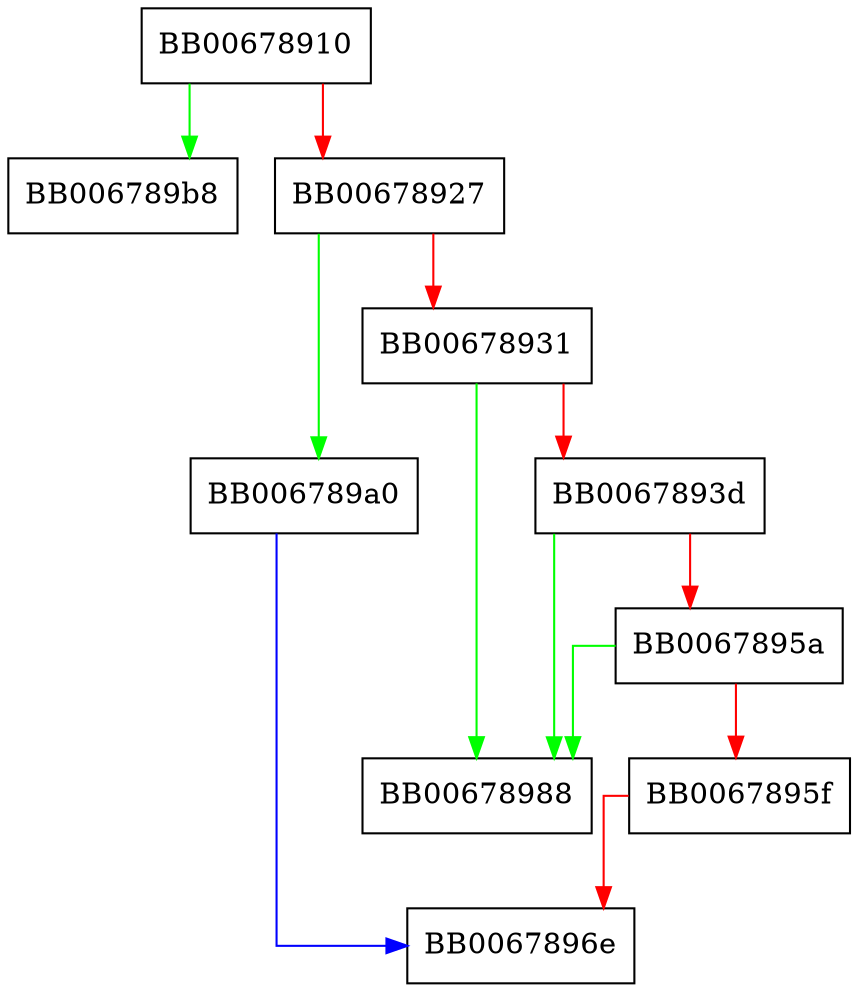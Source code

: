 digraph X509_check_trust {
  node [shape="box"];
  graph [splines=ortho];
  BB00678910 -> BB006789b8 [color="green"];
  BB00678910 -> BB00678927 [color="red"];
  BB00678927 -> BB006789a0 [color="green"];
  BB00678927 -> BB00678931 [color="red"];
  BB00678931 -> BB00678988 [color="green"];
  BB00678931 -> BB0067893d [color="red"];
  BB0067893d -> BB00678988 [color="green"];
  BB0067893d -> BB0067895a [color="red"];
  BB0067895a -> BB00678988 [color="green"];
  BB0067895a -> BB0067895f [color="red"];
  BB0067895f -> BB0067896e [color="red"];
  BB006789a0 -> BB0067896e [color="blue"];
}